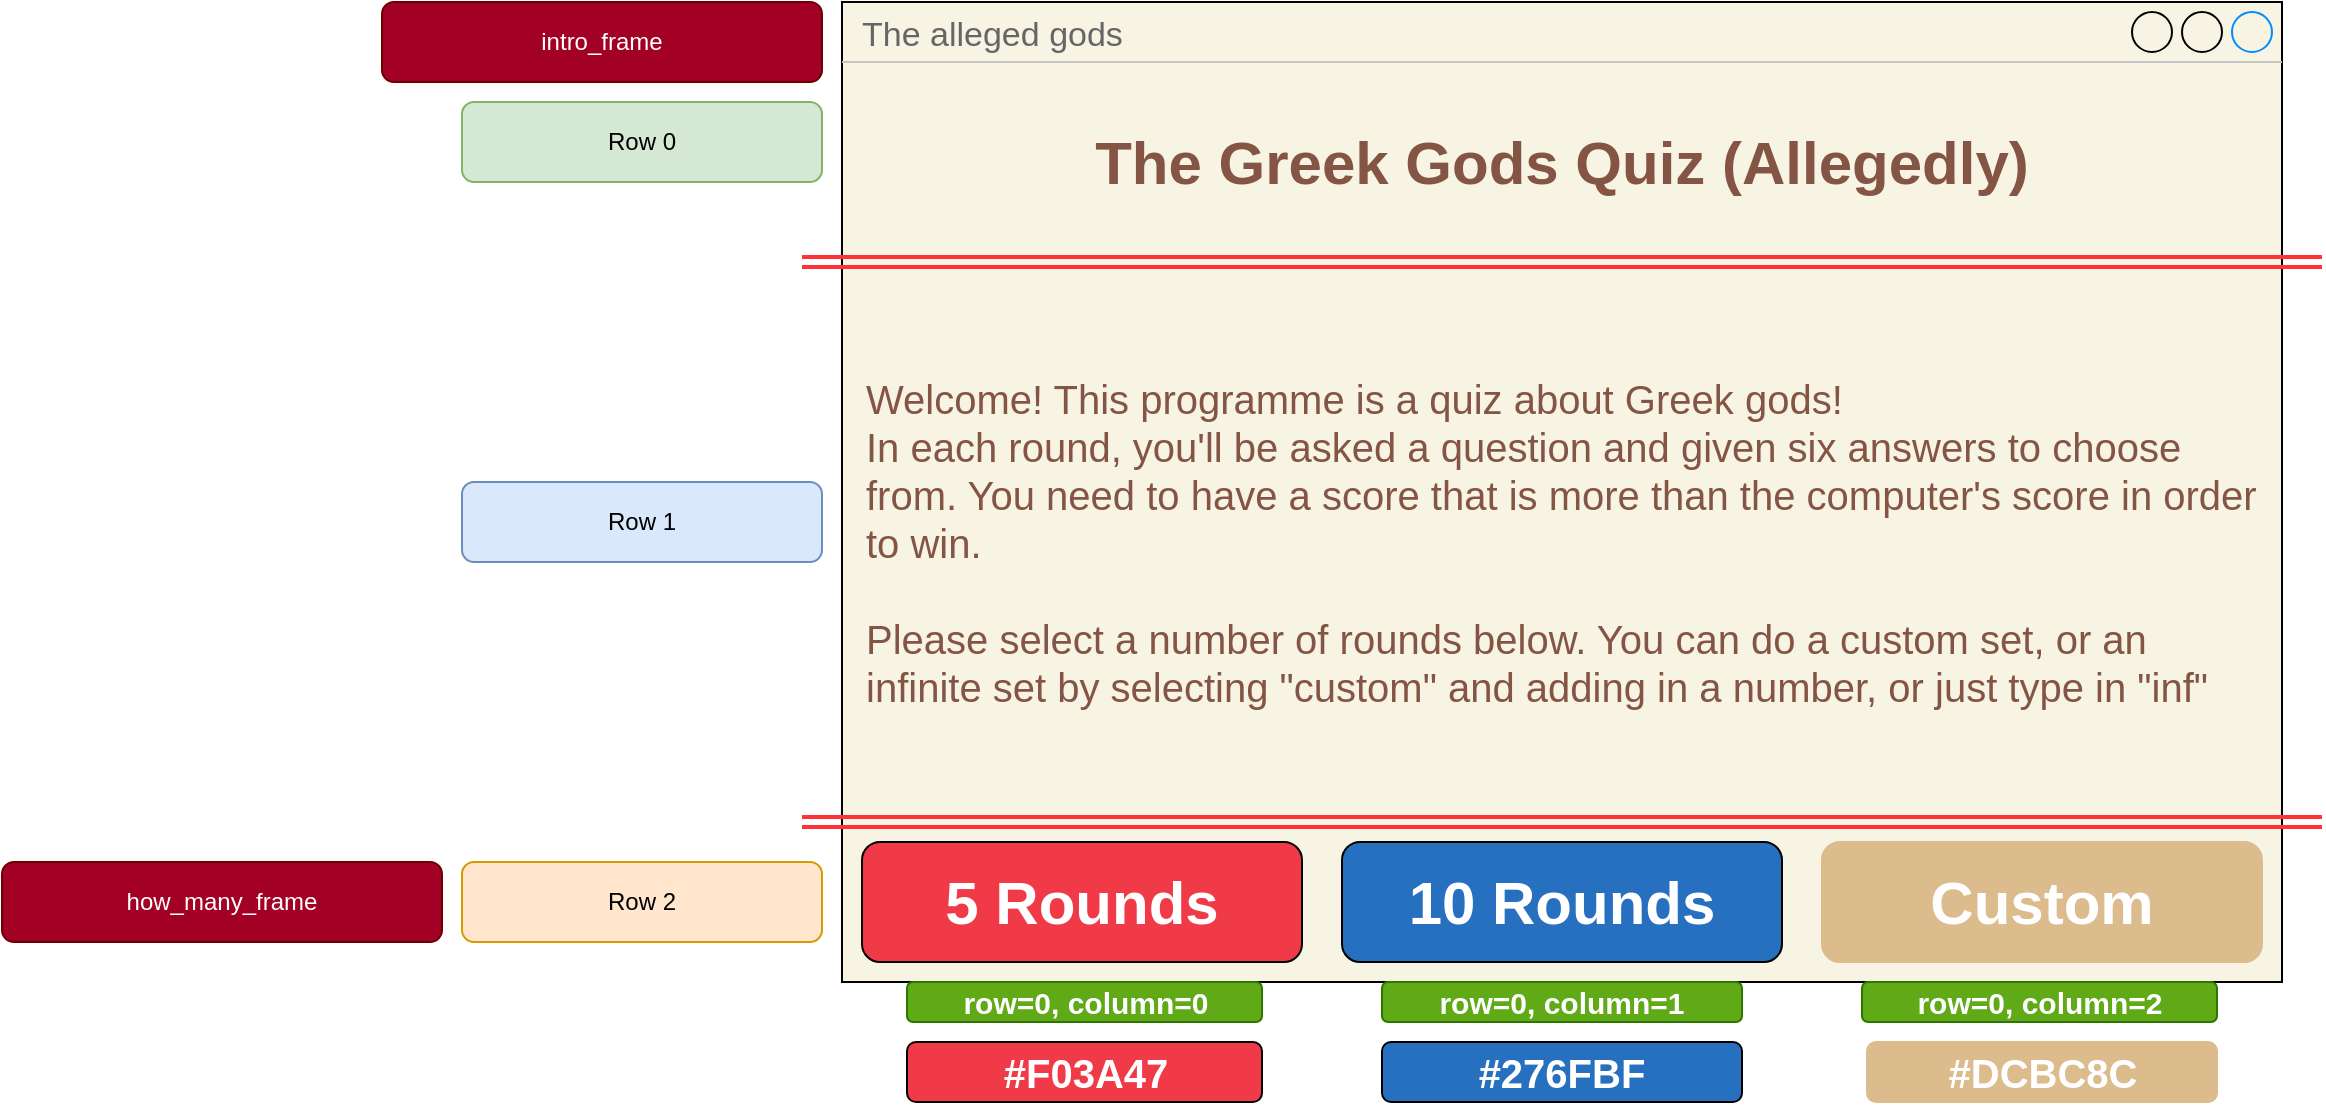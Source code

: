 <mxfile version="24.6.4" type="device">
  <diagram name="start GUI" id="iksDxQ5HEGY_t7do6rFN">
    <mxGraphModel dx="2284" dy="738" grid="1" gridSize="10" guides="1" tooltips="1" connect="1" arrows="1" fold="1" page="1" pageScale="1" pageWidth="850" pageHeight="1100" math="0" shadow="0">
      <root>
        <mxCell id="0" />
        <mxCell id="1" style="locked=1;" parent="0" />
        <mxCell id="JEiM4xDWkNpShPy7EBwu-5" value="The alleged gods" style="strokeWidth=1;shadow=0;dashed=0;align=center;html=1;shape=mxgraph.mockup.containers.window;align=left;verticalAlign=top;spacingLeft=8;strokeColor2=#008cff;strokeColor3=#c4c4c4;fontColor=#666666;mainText=;fontSize=17;labelBackgroundColor=none;whiteSpace=wrap;fillColor=#F8F4E4;" parent="1" vertex="1">
          <mxGeometry x="400" y="70" width="720" height="490" as="geometry" />
        </mxCell>
        <mxCell id="JEiM4xDWkNpShPy7EBwu-6" value="Untitled Layer" style="locked=1;" parent="0" />
        <mxCell id="JEiM4xDWkNpShPy7EBwu-8" value="" style="endArrow=none;html=1;rounded=0;strokeColor=#FF3333;shape=link;strokeWidth=2;" parent="JEiM4xDWkNpShPy7EBwu-6" edge="1">
          <mxGeometry width="50" height="50" relative="1" as="geometry">
            <mxPoint x="380" y="200" as="sourcePoint" />
            <mxPoint x="1140" y="200" as="targetPoint" />
          </mxGeometry>
        </mxCell>
        <mxCell id="JEiM4xDWkNpShPy7EBwu-9" value="" style="endArrow=none;html=1;rounded=0;strokeColor=#FF3333;shape=link;strokeWidth=2;" parent="JEiM4xDWkNpShPy7EBwu-6" edge="1">
          <mxGeometry width="50" height="50" relative="1" as="geometry">
            <mxPoint x="380" y="480" as="sourcePoint" />
            <mxPoint x="1140" y="480" as="targetPoint" />
          </mxGeometry>
        </mxCell>
        <mxCell id="XhFEnANj9DKwVtLJGlU8-2" value="Untitled Layer" style="locked=1;" parent="0" />
        <mxCell id="XhFEnANj9DKwVtLJGlU8-12" value="Row 0" style="rounded=1;whiteSpace=wrap;html=1;fillColor=#d5e8d4;strokeColor=#82b366;" parent="XhFEnANj9DKwVtLJGlU8-2" vertex="1">
          <mxGeometry x="210" y="120" width="180" height="40" as="geometry" />
        </mxCell>
        <mxCell id="XhFEnANj9DKwVtLJGlU8-13" value="Row 1" style="rounded=1;whiteSpace=wrap;html=1;fillColor=#dae8fc;strokeColor=#6c8ebf;" parent="XhFEnANj9DKwVtLJGlU8-2" vertex="1">
          <mxGeometry x="210" y="310" width="180" height="40" as="geometry" />
        </mxCell>
        <mxCell id="XhFEnANj9DKwVtLJGlU8-14" value="Row 2" style="rounded=1;whiteSpace=wrap;html=1;fillColor=#ffe6cc;strokeColor=#d79b00;" parent="XhFEnANj9DKwVtLJGlU8-2" vertex="1">
          <mxGeometry x="210" y="500" width="180" height="40" as="geometry" />
        </mxCell>
        <mxCell id="XhFEnANj9DKwVtLJGlU8-21" value="intro_frame" style="rounded=1;whiteSpace=wrap;html=1;fillColor=#a20025;strokeColor=#6F0000;fontColor=#ffffff;" parent="XhFEnANj9DKwVtLJGlU8-2" vertex="1">
          <mxGeometry x="170" y="70" width="220" height="40" as="geometry" />
        </mxCell>
        <mxCell id="XhFEnANj9DKwVtLJGlU8-22" value="how_many_frame" style="rounded=1;whiteSpace=wrap;html=1;fillColor=#a20025;strokeColor=#6F0000;fontColor=#ffffff;" parent="XhFEnANj9DKwVtLJGlU8-2" vertex="1">
          <mxGeometry x="-20" y="500" width="220" height="40" as="geometry" />
        </mxCell>
        <mxCell id="XhFEnANj9DKwVtLJGlU8-17" value="Untitled Layer" parent="0" />
        <mxCell id="XhFEnANj9DKwVtLJGlU8-28" value="&lt;span style=&quot;font-size: 30px;&quot;&gt;&lt;b&gt;&lt;font color=&quot;#845444&quot;&gt;The Greek Gods Quiz (Allegedly)&lt;/font&gt;&lt;/b&gt;&lt;/span&gt;" style="text;html=1;align=center;verticalAlign=middle;whiteSpace=wrap;rounded=0;" parent="XhFEnANj9DKwVtLJGlU8-17" vertex="1">
          <mxGeometry x="410" y="110" width="700" height="80" as="geometry" />
        </mxCell>
        <mxCell id="XhFEnANj9DKwVtLJGlU8-29" value="&lt;span style=&quot;font-size: 20px;&quot;&gt;&lt;font color=&quot;#845444&quot;&gt;Welcome! This programme is a quiz about Greek gods!&lt;br&gt;In each round, you&#39;ll be asked a question and given six answers to choose from. You need to have a score that is more than the computer&#39;s score in order to win.&lt;br&gt;&lt;br&gt;Please select a number of rounds below. You can do a custom set, or an infinite set by selecting &quot;custom&quot; and adding in a number, or just type in &quot;inf&quot;&lt;/font&gt;&lt;/span&gt;" style="text;html=1;align=left;verticalAlign=middle;whiteSpace=wrap;rounded=0;" parent="XhFEnANj9DKwVtLJGlU8-17" vertex="1">
          <mxGeometry x="410" y="210" width="700" height="260" as="geometry" />
        </mxCell>
        <mxCell id="XhFEnANj9DKwVtLJGlU8-35" value="&lt;font color=&quot;#ffffff&quot;&gt;&lt;span style=&quot;font-size: 30px;&quot;&gt;&lt;b&gt;5 Rounds&lt;/b&gt;&lt;/span&gt;&lt;/font&gt;" style="rounded=1;whiteSpace=wrap;html=1;fillColor=#F03A47;" parent="XhFEnANj9DKwVtLJGlU8-17" vertex="1">
          <mxGeometry x="410" y="490" width="220" height="60" as="geometry" />
        </mxCell>
        <mxCell id="XhFEnANj9DKwVtLJGlU8-36" value="&lt;b style=&quot;color: rgb(255, 255, 255); font-size: 30px;&quot;&gt;10 Rounds&lt;/b&gt;" style="rounded=1;whiteSpace=wrap;html=1;fillColor=#276FBF;strokeColor=#000000;" parent="XhFEnANj9DKwVtLJGlU8-17" vertex="1">
          <mxGeometry x="650" y="490" width="220" height="60" as="geometry" />
        </mxCell>
        <mxCell id="XhFEnANj9DKwVtLJGlU8-37" value="&lt;font color=&quot;#ffffff&quot;&gt;&lt;span style=&quot;font-size: 20px;&quot;&gt;&lt;b&gt;#F03A47&lt;/b&gt;&lt;/span&gt;&lt;/font&gt;" style="rounded=1;whiteSpace=wrap;html=1;fillColor=#F03A47;" parent="XhFEnANj9DKwVtLJGlU8-17" vertex="1">
          <mxGeometry x="432.5" y="590" width="177.5" height="30" as="geometry" />
        </mxCell>
        <mxCell id="XhFEnANj9DKwVtLJGlU8-38" value="&lt;font color=&quot;#ffffff&quot;&gt;&lt;span style=&quot;font-size: 20px;&quot;&gt;&lt;b&gt;#276FBF&lt;/b&gt;&lt;/span&gt;&lt;/font&gt;" style="rounded=1;whiteSpace=wrap;html=1;fillColor=#276FBF;strokeColor=#000000;" parent="XhFEnANj9DKwVtLJGlU8-17" vertex="1">
          <mxGeometry x="670" y="590" width="180" height="30" as="geometry" />
        </mxCell>
        <mxCell id="XhFEnANj9DKwVtLJGlU8-40" value="&lt;font color=&quot;#ffffff&quot;&gt;&lt;span style=&quot;font-size: 20px;&quot;&gt;&lt;b&gt;#DCBC8C&lt;/b&gt;&lt;/span&gt;&lt;/font&gt;" style="rounded=1;whiteSpace=wrap;html=1;fillColor=#DCBC8C;strokeColor=#DCBC8C;" parent="XhFEnANj9DKwVtLJGlU8-17" vertex="1">
          <mxGeometry x="912.5" y="590" width="175" height="30" as="geometry" />
        </mxCell>
        <mxCell id="XhFEnANj9DKwVtLJGlU8-41" value="&lt;font color=&quot;#ffffff&quot;&gt;&lt;span style=&quot;font-size: 30px;&quot;&gt;&lt;b&gt;Custom&lt;/b&gt;&lt;/span&gt;&lt;/font&gt;" style="rounded=1;whiteSpace=wrap;html=1;fillColor=#DCBC8C;strokeColor=#DCBC8C;" parent="XhFEnANj9DKwVtLJGlU8-17" vertex="1">
          <mxGeometry x="890" y="490" width="220" height="60" as="geometry" />
        </mxCell>
        <mxCell id="XhFEnANj9DKwVtLJGlU8-42" value="&lt;font size=&quot;1&quot; color=&quot;#ffffff&quot;&gt;&lt;b style=&quot;font-size: 15px;&quot;&gt;row=0, column=0&lt;/b&gt;&lt;/font&gt;" style="rounded=1;whiteSpace=wrap;html=1;fillColor=#60a917;fontColor=#ffffff;strokeColor=#2D7600;" parent="XhFEnANj9DKwVtLJGlU8-17" vertex="1">
          <mxGeometry x="432.5" y="560" width="177.5" height="20" as="geometry" />
        </mxCell>
        <mxCell id="XhFEnANj9DKwVtLJGlU8-43" value="&lt;font size=&quot;1&quot; color=&quot;#ffffff&quot;&gt;&lt;b style=&quot;font-size: 15px;&quot;&gt;row=0, column=1&lt;/b&gt;&lt;/font&gt;" style="rounded=1;whiteSpace=wrap;html=1;fillColor=#60a917;fontColor=#ffffff;strokeColor=#2D7600;" parent="XhFEnANj9DKwVtLJGlU8-17" vertex="1">
          <mxGeometry x="670" y="560" width="180" height="20" as="geometry" />
        </mxCell>
        <mxCell id="XhFEnANj9DKwVtLJGlU8-44" value="&lt;font size=&quot;1&quot; color=&quot;#ffffff&quot;&gt;&lt;b style=&quot;font-size: 15px;&quot;&gt;row=0, column=2&lt;/b&gt;&lt;/font&gt;" style="rounded=1;whiteSpace=wrap;html=1;fillColor=#60a917;fontColor=#ffffff;strokeColor=#2D7600;" parent="XhFEnANj9DKwVtLJGlU8-17" vertex="1">
          <mxGeometry x="910" y="560" width="177.5" height="20" as="geometry" />
        </mxCell>
      </root>
    </mxGraphModel>
  </diagram>
</mxfile>
